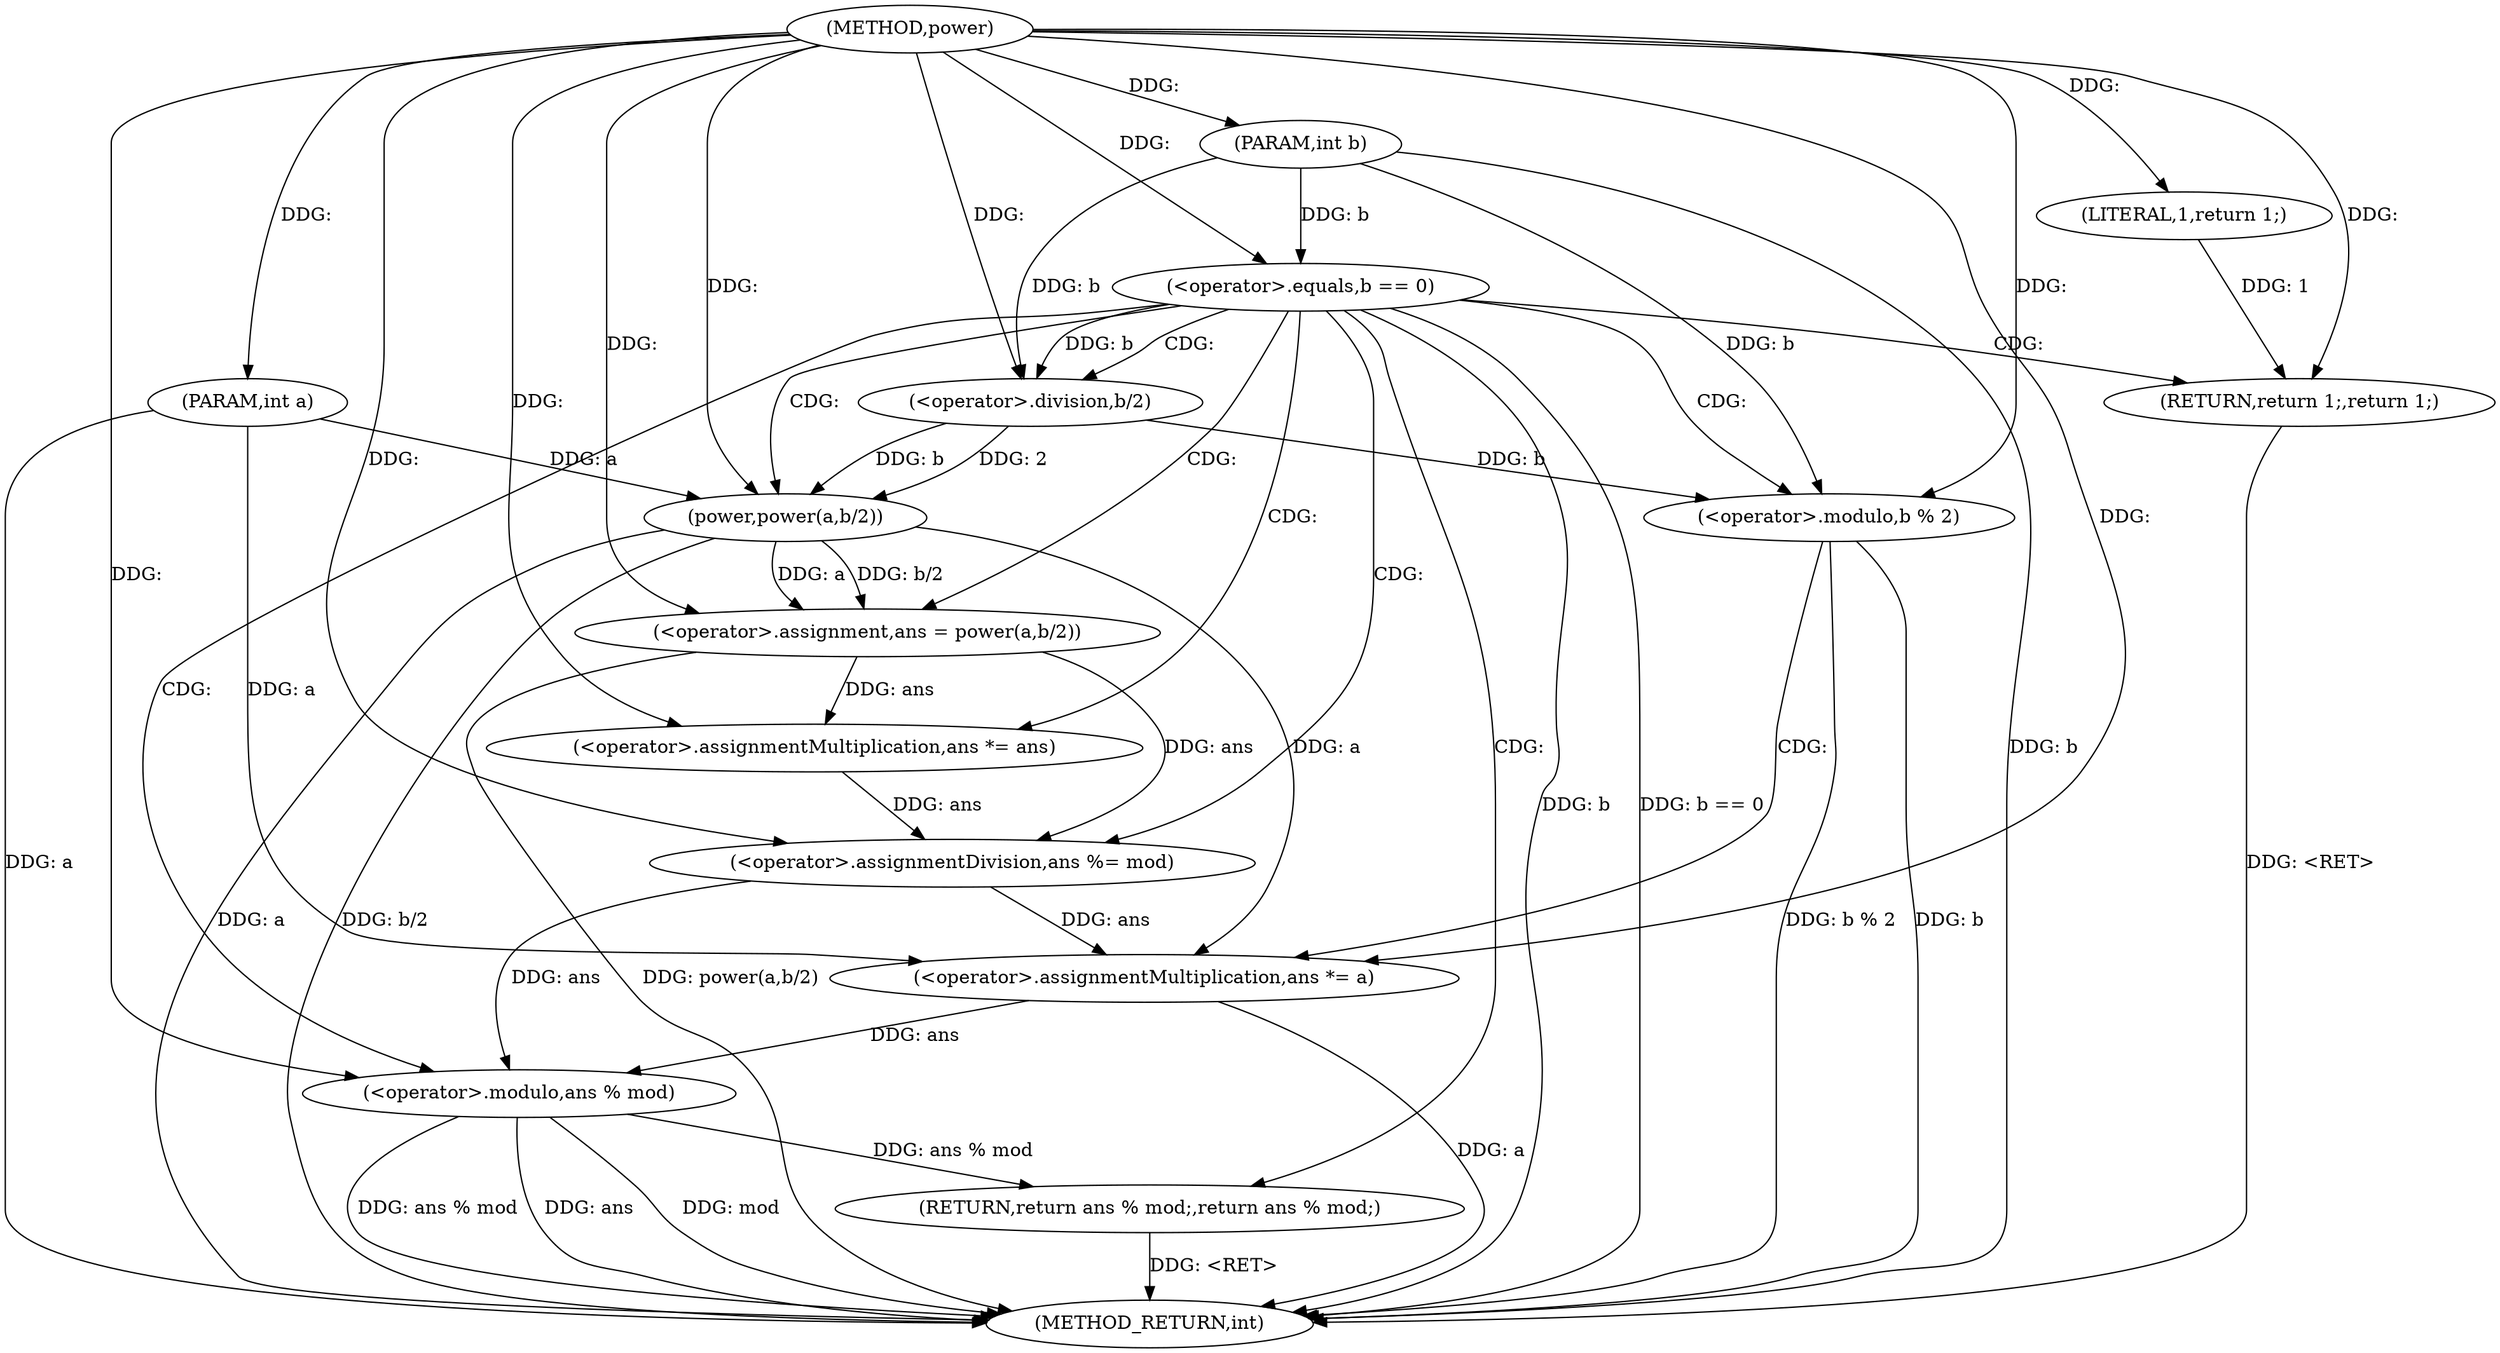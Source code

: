digraph "power" {  
"1000214" [label = "(METHOD,power)" ]
"1000249" [label = "(METHOD_RETURN,int)" ]
"1000215" [label = "(PARAM,int a)" ]
"1000216" [label = "(PARAM,int b)" ]
"1000225" [label = "(<operator>.assignment,ans = power(a,b/2))" ]
"1000232" [label = "(<operator>.assignmentMultiplication,ans *= ans)" ]
"1000235" [label = "(<operator>.assignmentDivision,ans %= mod)" ]
"1000245" [label = "(RETURN,return ans % mod;,return ans % mod;)" ]
"1000219" [label = "(<operator>.equals,b == 0)" ]
"1000222" [label = "(RETURN,return 1;,return 1;)" ]
"1000239" [label = "(<operator>.modulo,b % 2)" ]
"1000242" [label = "(<operator>.assignmentMultiplication,ans *= a)" ]
"1000246" [label = "(<operator>.modulo,ans % mod)" ]
"1000223" [label = "(LITERAL,1,return 1;)" ]
"1000227" [label = "(power,power(a,b/2))" ]
"1000229" [label = "(<operator>.division,b/2)" ]
  "1000215" -> "1000249"  [ label = "DDG: a"] 
  "1000216" -> "1000249"  [ label = "DDG: b"] 
  "1000219" -> "1000249"  [ label = "DDG: b"] 
  "1000219" -> "1000249"  [ label = "DDG: b == 0"] 
  "1000227" -> "1000249"  [ label = "DDG: a"] 
  "1000227" -> "1000249"  [ label = "DDG: b/2"] 
  "1000225" -> "1000249"  [ label = "DDG: power(a,b/2)"] 
  "1000239" -> "1000249"  [ label = "DDG: b"] 
  "1000239" -> "1000249"  [ label = "DDG: b % 2"] 
  "1000242" -> "1000249"  [ label = "DDG: a"] 
  "1000246" -> "1000249"  [ label = "DDG: ans"] 
  "1000246" -> "1000249"  [ label = "DDG: mod"] 
  "1000246" -> "1000249"  [ label = "DDG: ans % mod"] 
  "1000245" -> "1000249"  [ label = "DDG: <RET>"] 
  "1000222" -> "1000249"  [ label = "DDG: <RET>"] 
  "1000214" -> "1000215"  [ label = "DDG: "] 
  "1000214" -> "1000216"  [ label = "DDG: "] 
  "1000227" -> "1000225"  [ label = "DDG: a"] 
  "1000227" -> "1000225"  [ label = "DDG: b/2"] 
  "1000225" -> "1000232"  [ label = "DDG: ans"] 
  "1000214" -> "1000232"  [ label = "DDG: "] 
  "1000214" -> "1000235"  [ label = "DDG: "] 
  "1000246" -> "1000245"  [ label = "DDG: ans % mod"] 
  "1000223" -> "1000222"  [ label = "DDG: 1"] 
  "1000214" -> "1000222"  [ label = "DDG: "] 
  "1000214" -> "1000225"  [ label = "DDG: "] 
  "1000232" -> "1000235"  [ label = "DDG: ans"] 
  "1000225" -> "1000235"  [ label = "DDG: ans"] 
  "1000227" -> "1000242"  [ label = "DDG: a"] 
  "1000215" -> "1000242"  [ label = "DDG: a"] 
  "1000214" -> "1000242"  [ label = "DDG: "] 
  "1000216" -> "1000219"  [ label = "DDG: b"] 
  "1000214" -> "1000219"  [ label = "DDG: "] 
  "1000214" -> "1000223"  [ label = "DDG: "] 
  "1000215" -> "1000227"  [ label = "DDG: a"] 
  "1000214" -> "1000227"  [ label = "DDG: "] 
  "1000229" -> "1000227"  [ label = "DDG: 2"] 
  "1000229" -> "1000227"  [ label = "DDG: b"] 
  "1000229" -> "1000239"  [ label = "DDG: b"] 
  "1000216" -> "1000239"  [ label = "DDG: b"] 
  "1000214" -> "1000239"  [ label = "DDG: "] 
  "1000235" -> "1000242"  [ label = "DDG: ans"] 
  "1000235" -> "1000246"  [ label = "DDG: ans"] 
  "1000242" -> "1000246"  [ label = "DDG: ans"] 
  "1000214" -> "1000246"  [ label = "DDG: "] 
  "1000219" -> "1000229"  [ label = "DDG: b"] 
  "1000216" -> "1000229"  [ label = "DDG: b"] 
  "1000214" -> "1000229"  [ label = "DDG: "] 
  "1000219" -> "1000225"  [ label = "CDG: "] 
  "1000219" -> "1000222"  [ label = "CDG: "] 
  "1000219" -> "1000235"  [ label = "CDG: "] 
  "1000219" -> "1000239"  [ label = "CDG: "] 
  "1000219" -> "1000246"  [ label = "CDG: "] 
  "1000219" -> "1000227"  [ label = "CDG: "] 
  "1000219" -> "1000229"  [ label = "CDG: "] 
  "1000219" -> "1000245"  [ label = "CDG: "] 
  "1000219" -> "1000232"  [ label = "CDG: "] 
  "1000239" -> "1000242"  [ label = "CDG: "] 
}
